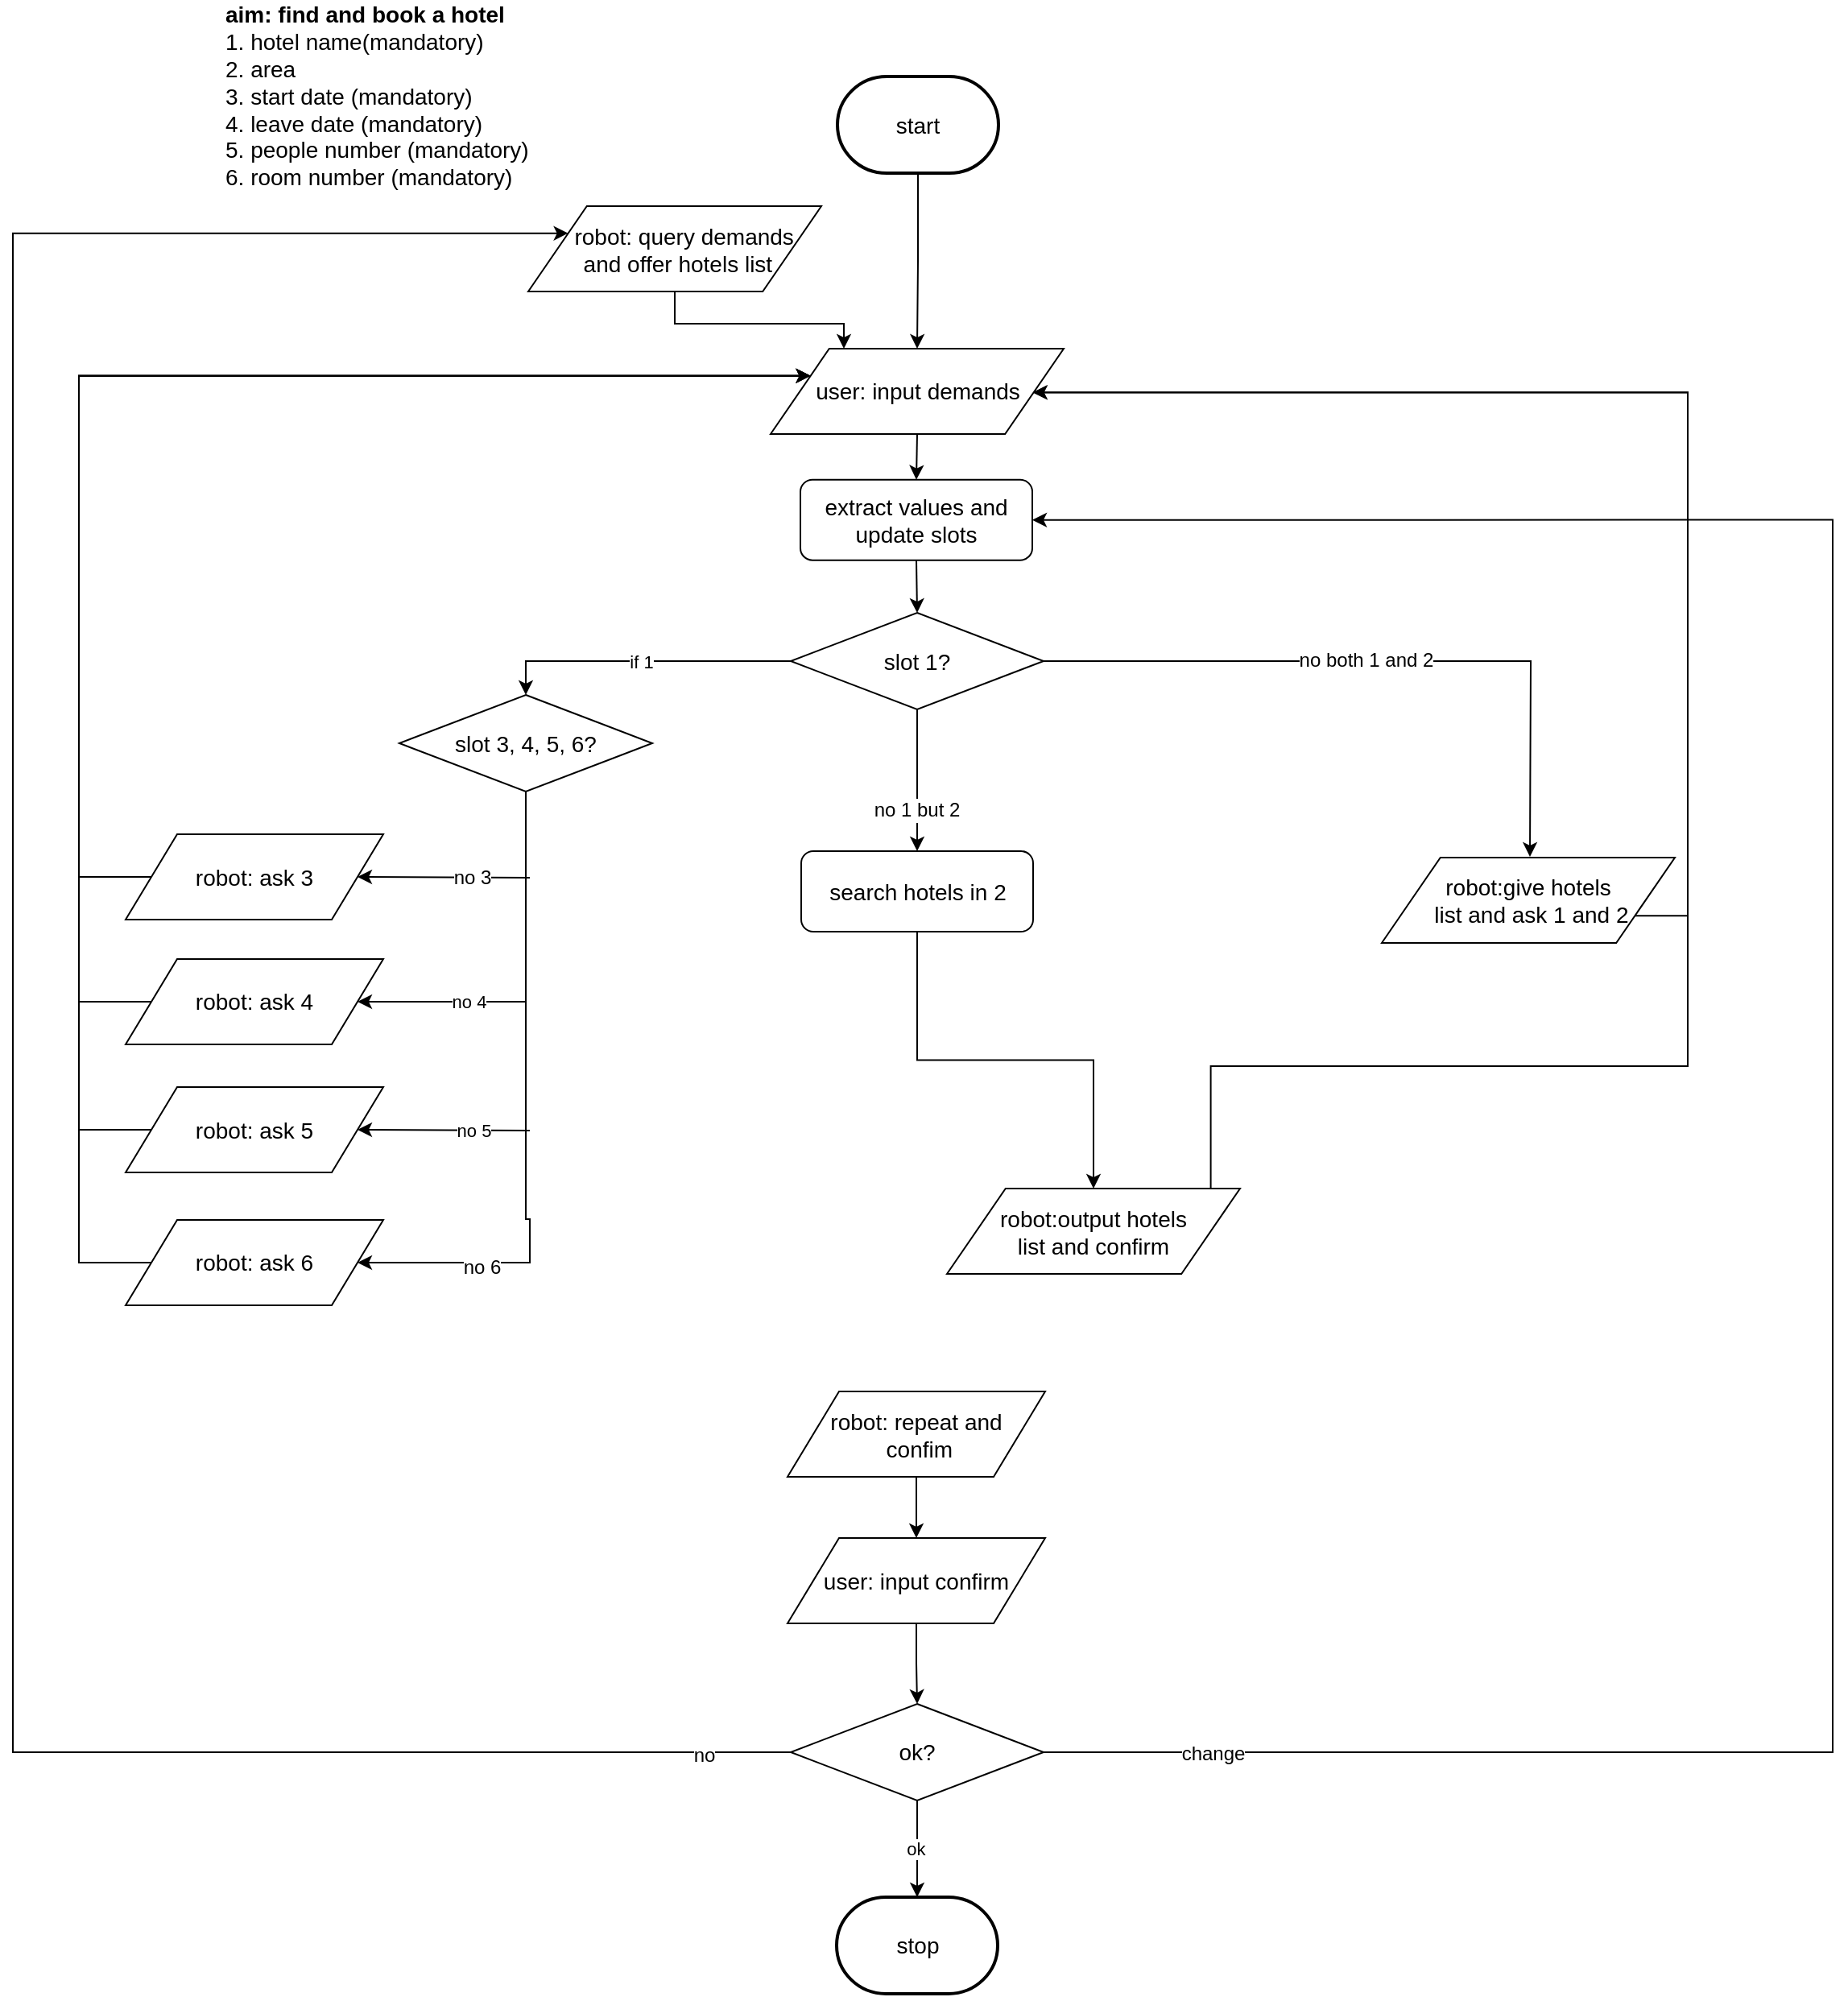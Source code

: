<mxfile version="12.0.0" type="github" pages="1"><diagram id="LGbj_nc2hdgQ7Wxbu6nX" name="Page-1"><mxGraphModel dx="1699" dy="1145" grid="1" gridSize="10" guides="1" tooltips="1" connect="1" arrows="1" fold="1" page="1" pageScale="1" pageWidth="1169" pageHeight="827" math="0" shadow="0"><root><mxCell id="0"/><mxCell id="1" parent="0"/><mxCell id="eVSHGfPKCPN9U0Eyg4gg-1" style="edgeStyle=orthogonalEdgeStyle;rounded=0;orthogonalLoop=1;jettySize=auto;html=1;exitX=0.5;exitY=1;exitDx=0;exitDy=0;exitPerimeter=0;" parent="1" source="oDHh0Tye45tHc2-Hxg_j-2" target="oDHh0Tye45tHc2-Hxg_j-4" edge="1"><mxGeometry relative="1" as="geometry"><mxPoint x="533" y="25" as="sourcePoint"/><mxPoint x="533" y="58" as="targetPoint"/></mxGeometry></mxCell><mxCell id="eVSHGfPKCPN9U0Eyg4gg-6" value="&lt;font style=&quot;font-size: 14px&quot;&gt;&lt;b&gt;aim: find and book a hotel&lt;/b&gt;&lt;br&gt;1. hotel name(mandatory)&lt;br&gt;2. area&lt;br&gt;3. start date (mandatory)&lt;br&gt;4. leave date (mandatory)&lt;br&gt;5. people number (mandatory)&lt;br&gt;6. room number (mandatory)&lt;br&gt;&lt;br&gt;&lt;/font&gt;" style="text;html=1;strokeColor=none;fillColor=none;align=left;verticalAlign=middle;whiteSpace=wrap;rounded=0;" parent="1" vertex="1"><mxGeometry x="100" y="-57" width="220" height="113" as="geometry"/></mxCell><mxCell id="eVSHGfPKCPN9U0Eyg4gg-11" style="edgeStyle=orthogonalEdgeStyle;rounded=0;orthogonalLoop=1;jettySize=auto;html=1;exitX=0.5;exitY=1;exitDx=0;exitDy=0;entryX=0.5;entryY=0;entryDx=0;entryDy=0;" parent="1" source="eVSHGfPKCPN9U0Eyg4gg-7" target="eVSHGfPKCPN9U0Eyg4gg-10" edge="1"><mxGeometry relative="1" as="geometry"/></mxCell><mxCell id="eVSHGfPKCPN9U0Eyg4gg-14" value="no 1 but 2" style="text;html=1;resizable=0;points=[];align=center;verticalAlign=middle;labelBackgroundColor=#ffffff;" parent="eVSHGfPKCPN9U0Eyg4gg-11" vertex="1" connectable="0"><mxGeometry x="0.425" y="-1" relative="1" as="geometry"><mxPoint as="offset"/></mxGeometry></mxCell><mxCell id="eVSHGfPKCPN9U0Eyg4gg-12" style="edgeStyle=orthogonalEdgeStyle;rounded=0;orthogonalLoop=1;jettySize=auto;html=1;exitX=1;exitY=0.5;exitDx=0;exitDy=0;" parent="1" source="eVSHGfPKCPN9U0Eyg4gg-7" edge="1"><mxGeometry relative="1" as="geometry"><mxPoint x="912" y="464" as="targetPoint"/></mxGeometry></mxCell><mxCell id="eVSHGfPKCPN9U0Eyg4gg-15" value="no both 1 and 2" style="text;html=1;resizable=0;points=[];align=center;verticalAlign=middle;labelBackgroundColor=#ffffff;" parent="eVSHGfPKCPN9U0Eyg4gg-12" vertex="1" connectable="0"><mxGeometry x="-0.07" y="5" relative="1" as="geometry"><mxPoint x="3" y="4.5" as="offset"/></mxGeometry></mxCell><mxCell id="KRLhsVAyyNU1y-hWCLac-1" style="edgeStyle=orthogonalEdgeStyle;rounded=0;orthogonalLoop=1;jettySize=auto;html=1;exitX=0.5;exitY=1;exitDx=0;exitDy=0;entryX=1;entryY=0.5;entryDx=0;entryDy=0;" edge="1" parent="1" source="KRLhsVAyyNU1y-hWCLac-10" target="oDHh0Tye45tHc2-Hxg_j-9"><mxGeometry relative="1" as="geometry"><mxPoint x="250" y="400.0" as="targetPoint"/><Array as="points"><mxPoint x="288" y="477"/><mxPoint x="291" y="477"/></Array></mxGeometry></mxCell><mxCell id="KRLhsVAyyNU1y-hWCLac-7" value="no 3" style="text;html=1;resizable=0;points=[];align=center;verticalAlign=middle;labelBackgroundColor=#ffffff;" vertex="1" connectable="0" parent="KRLhsVAyyNU1y-hWCLac-1"><mxGeometry x="-0.004" y="-2" relative="1" as="geometry"><mxPoint x="-11.5" y="1.5" as="offset"/></mxGeometry></mxCell><mxCell id="KRLhsVAyyNU1y-hWCLac-8" style="edgeStyle=orthogonalEdgeStyle;rounded=0;orthogonalLoop=1;jettySize=auto;html=1;exitX=0.5;exitY=1;exitDx=0;exitDy=0;entryX=1;entryY=0.5;entryDx=0;entryDy=0;" edge="1" parent="1" source="KRLhsVAyyNU1y-hWCLac-10" target="oDHh0Tye45tHc2-Hxg_j-15"><mxGeometry relative="1" as="geometry"><Array as="points"><mxPoint x="291" y="689"/></Array></mxGeometry></mxCell><mxCell id="KRLhsVAyyNU1y-hWCLac-9" value="no 6" style="text;html=1;resizable=0;points=[];align=center;verticalAlign=middle;labelBackgroundColor=#ffffff;" vertex="1" connectable="0" parent="KRLhsVAyyNU1y-hWCLac-8"><mxGeometry x="0.453" y="2" relative="1" as="geometry"><mxPoint x="-32.5" y="6" as="offset"/></mxGeometry></mxCell><mxCell id="KRLhsVAyyNU1y-hWCLac-11" value="if 1" style="edgeStyle=orthogonalEdgeStyle;rounded=0;orthogonalLoop=1;jettySize=auto;html=1;exitX=0;exitY=0.5;exitDx=0;exitDy=0;entryX=0.5;entryY=0;entryDx=0;entryDy=0;" edge="1" parent="1" source="eVSHGfPKCPN9U0Eyg4gg-7" target="KRLhsVAyyNU1y-hWCLac-10"><mxGeometry relative="1" as="geometry"/></mxCell><mxCell id="eVSHGfPKCPN9U0Eyg4gg-7" value="&lt;font style=&quot;font-size: 14px&quot;&gt;slot 1?&lt;br&gt;&lt;/font&gt;" style="rhombus;whiteSpace=wrap;html=1;" parent="1" vertex="1"><mxGeometry x="453" y="312.5" width="157" height="60" as="geometry"/></mxCell><mxCell id="eVSHGfPKCPN9U0Eyg4gg-13" style="edgeStyle=orthogonalEdgeStyle;rounded=0;orthogonalLoop=1;jettySize=auto;html=1;exitX=1;exitY=0.75;exitDx=0;exitDy=0;entryX=0.894;entryY=0.512;entryDx=0;entryDy=0;entryPerimeter=0;" parent="1" source="oDHh0Tye45tHc2-Hxg_j-6" edge="1" target="oDHh0Tye45tHc2-Hxg_j-4"><mxGeometry relative="1" as="geometry"><Array as="points"><mxPoint x="1010" y="501"/><mxPoint x="1010" y="176"/></Array><mxPoint x="980" y="422" as="sourcePoint"/><mxPoint x="600" y="176" as="targetPoint"/></mxGeometry></mxCell><mxCell id="eVSHGfPKCPN9U0Eyg4gg-17" style="edgeStyle=orthogonalEdgeStyle;rounded=0;orthogonalLoop=1;jettySize=auto;html=1;exitX=0.5;exitY=1;exitDx=0;exitDy=0;entryX=0.5;entryY=0;entryDx=0;entryDy=0;" parent="1" source="eVSHGfPKCPN9U0Eyg4gg-10" target="oDHh0Tye45tHc2-Hxg_j-8" edge="1"><mxGeometry relative="1" as="geometry"><mxPoint x="652" y="570" as="targetPoint"/></mxGeometry></mxCell><mxCell id="eVSHGfPKCPN9U0Eyg4gg-10" value="&lt;span style=&quot;font-size: 14px&quot;&gt;search hotels in 2&lt;/span&gt;" style="rounded=1;whiteSpace=wrap;html=1;" parent="1" vertex="1"><mxGeometry x="459.5" y="460.5" width="144" height="50" as="geometry"/></mxCell><mxCell id="eVSHGfPKCPN9U0Eyg4gg-18" style="edgeStyle=orthogonalEdgeStyle;rounded=0;orthogonalLoop=1;jettySize=auto;html=1;exitX=1;exitY=0.5;exitDx=0;exitDy=0;entryX=0.895;entryY=0.513;entryDx=0;entryDy=0;entryPerimeter=0;" parent="1" source="oDHh0Tye45tHc2-Hxg_j-8" target="oDHh0Tye45tHc2-Hxg_j-4" edge="1"><mxGeometry relative="1" as="geometry"><Array as="points"><mxPoint x="1010" y="594"/><mxPoint x="1010" y="176"/></Array><mxPoint x="724" y="595" as="sourcePoint"/><mxPoint x="610" y="175" as="targetPoint"/></mxGeometry></mxCell><mxCell id="eVSHGfPKCPN9U0Eyg4gg-35" value="no 4" style="edgeStyle=orthogonalEdgeStyle;rounded=0;orthogonalLoop=1;jettySize=auto;html=1;exitX=0.5;exitY=1;exitDx=0;exitDy=0;entryX=1;entryY=0.5;entryDx=0;entryDy=0;" parent="1" source="KRLhsVAyyNU1y-hWCLac-10" target="oDHh0Tye45tHc2-Hxg_j-11" edge="1"><mxGeometry x="0.153" y="-31" relative="1" as="geometry"><mxPoint x="192.143" y="552.286" as="targetPoint"/><mxPoint x="244.647" y="552.765" as="sourcePoint"/><Array as="points"><mxPoint x="289" y="554"/></Array><mxPoint x="-31" y="31" as="offset"/></mxGeometry></mxCell><mxCell id="eVSHGfPKCPN9U0Eyg4gg-30" style="edgeStyle=orthogonalEdgeStyle;rounded=0;orthogonalLoop=1;jettySize=auto;html=1;exitX=0;exitY=0.5;exitDx=0;exitDy=0;entryX=0;entryY=0.25;entryDx=0;entryDy=0;" parent="1" source="oDHh0Tye45tHc2-Hxg_j-14" target="oDHh0Tye45tHc2-Hxg_j-4" edge="1"><mxGeometry relative="1" as="geometry"><Array as="points"><mxPoint x="11" y="634"/><mxPoint x="11" y="165"/></Array><mxPoint x="48.143" y="682.286" as="sourcePoint"/><mxPoint x="460" y="243" as="targetPoint"/></mxGeometry></mxCell><mxCell id="eVSHGfPKCPN9U0Eyg4gg-40" value="no 5" style="edgeStyle=orthogonalEdgeStyle;rounded=0;orthogonalLoop=1;jettySize=auto;html=1;exitX=0.5;exitY=1;exitDx=0;exitDy=0;entryX=1;entryY=0.5;entryDx=0;entryDy=0;" parent="1" source="KRLhsVAyyNU1y-hWCLac-10" target="oDHh0Tye45tHc2-Hxg_j-14" edge="1"><mxGeometry x="0.355" y="-31" relative="1" as="geometry"><mxPoint x="192.143" y="692.286" as="targetPoint"/><mxPoint x="244.647" y="692.765" as="sourcePoint"/><Array as="points"><mxPoint x="289" y="634"/><mxPoint x="291" y="634"/></Array><mxPoint x="-31" y="31" as="offset"/></mxGeometry></mxCell><mxCell id="eVSHGfPKCPN9U0Eyg4gg-45" style="edgeStyle=orthogonalEdgeStyle;rounded=0;orthogonalLoop=1;jettySize=auto;html=1;exitX=0;exitY=0.5;exitDx=0;exitDy=0;entryX=0;entryY=0.25;entryDx=0;entryDy=0;" parent="1" source="oDHh0Tye45tHc2-Hxg_j-15" target="oDHh0Tye45tHc2-Hxg_j-4" edge="1"><mxGeometry relative="1" as="geometry"><Array as="points"><mxPoint x="11" y="716"/><mxPoint x="11" y="165"/></Array><mxPoint x="48.143" y="822.286" as="sourcePoint"/><mxPoint x="460" y="243" as="targetPoint"/></mxGeometry></mxCell><mxCell id="eVSHGfPKCPN9U0Eyg4gg-53" value="ok&amp;nbsp;" style="edgeStyle=orthogonalEdgeStyle;rounded=0;orthogonalLoop=1;jettySize=auto;html=1;exitX=0.5;exitY=1;exitDx=0;exitDy=0;" parent="1" source="eVSHGfPKCPN9U0Eyg4gg-48" target="oDHh0Tye45tHc2-Hxg_j-20" edge="1"><mxGeometry relative="1" as="geometry"><Array as="points"/><mxPoint x="530.429" y="1100.0" as="targetPoint"/></mxGeometry></mxCell><mxCell id="eVSHGfPKCPN9U0Eyg4gg-56" style="edgeStyle=orthogonalEdgeStyle;rounded=0;orthogonalLoop=1;jettySize=auto;html=1;exitX=1;exitY=0.5;exitDx=0;exitDy=0;entryX=1;entryY=0.5;entryDx=0;entryDy=0;" parent="1" source="eVSHGfPKCPN9U0Eyg4gg-48" target="VJbETRnfPvkYuMA4DDel-1" edge="1"><mxGeometry relative="1" as="geometry"><Array as="points"><mxPoint x="1100" y="1020"/><mxPoint x="1100" y="255"/></Array></mxGeometry></mxCell><mxCell id="eVSHGfPKCPN9U0Eyg4gg-57" value="change" style="text;html=1;resizable=0;points=[];align=center;verticalAlign=middle;labelBackgroundColor=#ffffff;" parent="eVSHGfPKCPN9U0Eyg4gg-56" vertex="1" connectable="0"><mxGeometry x="-0.88" y="-1" relative="1" as="geometry"><mxPoint as="offset"/></mxGeometry></mxCell><mxCell id="oDHh0Tye45tHc2-Hxg_j-22" style="edgeStyle=orthogonalEdgeStyle;rounded=0;orthogonalLoop=1;jettySize=auto;html=1;exitX=0;exitY=0.5;exitDx=0;exitDy=0;entryX=0;entryY=0.25;entryDx=0;entryDy=0;" parent="1" source="eVSHGfPKCPN9U0Eyg4gg-48" target="oDHh0Tye45tHc2-Hxg_j-1" edge="1"><mxGeometry relative="1" as="geometry"><Array as="points"><mxPoint x="-30" y="1020"/><mxPoint x="-30" y="77"/></Array></mxGeometry></mxCell><mxCell id="oDHh0Tye45tHc2-Hxg_j-23" value="no" style="text;html=1;resizable=0;points=[];align=center;verticalAlign=middle;labelBackgroundColor=#ffffff;" parent="oDHh0Tye45tHc2-Hxg_j-22" vertex="1" connectable="0"><mxGeometry x="-0.939" y="2" relative="1" as="geometry"><mxPoint as="offset"/></mxGeometry></mxCell><mxCell id="eVSHGfPKCPN9U0Eyg4gg-48" value="&lt;font style=&quot;font-size: 14px&quot;&gt;ok?&lt;br&gt;&lt;/font&gt;" style="rhombus;whiteSpace=wrap;html=1;" parent="1" vertex="1"><mxGeometry x="453" y="990" width="157" height="60" as="geometry"/></mxCell><mxCell id="VJbETRnfPvkYuMA4DDel-7" style="edgeStyle=orthogonalEdgeStyle;rounded=0;orthogonalLoop=1;jettySize=auto;html=1;exitX=0.5;exitY=1;exitDx=0;exitDy=0;entryX=0.25;entryY=0;entryDx=0;entryDy=0;" parent="1" source="oDHh0Tye45tHc2-Hxg_j-1" target="oDHh0Tye45tHc2-Hxg_j-4" edge="1"><mxGeometry relative="1" as="geometry"/></mxCell><mxCell id="oDHh0Tye45tHc2-Hxg_j-1" value="&lt;font style=&quot;font-size: 14px&quot;&gt;&amp;nbsp; &amp;nbsp;robot:&amp;nbsp;&lt;/font&gt;&lt;span style=&quot;font-size: 14px&quot;&gt;query demands&lt;br&gt;&amp;nbsp;and offer hotels list&lt;/span&gt;" style="shape=parallelogram;perimeter=parallelogramPerimeter;whiteSpace=wrap;html=1;" parent="1" vertex="1"><mxGeometry x="290" y="60" width="182" height="53" as="geometry"/></mxCell><mxCell id="oDHh0Tye45tHc2-Hxg_j-2" value="&lt;span style=&quot;font-size: 14px&quot;&gt;start&lt;/span&gt;" style="strokeWidth=2;html=1;shape=mxgraph.flowchart.terminator;whiteSpace=wrap;" parent="1" vertex="1"><mxGeometry x="482" y="-20.481" width="100" height="60" as="geometry"/></mxCell><mxCell id="VJbETRnfPvkYuMA4DDel-5" style="edgeStyle=orthogonalEdgeStyle;rounded=0;orthogonalLoop=1;jettySize=auto;html=1;exitX=0.5;exitY=1;exitDx=0;exitDy=0;entryX=0.5;entryY=0;entryDx=0;entryDy=0;" parent="1" source="oDHh0Tye45tHc2-Hxg_j-4" target="VJbETRnfPvkYuMA4DDel-1" edge="1"><mxGeometry relative="1" as="geometry"/></mxCell><mxCell id="oDHh0Tye45tHc2-Hxg_j-4" value="&lt;span style=&quot;font-size: 14px&quot;&gt;user: input demands&lt;/span&gt;" style="shape=parallelogram;perimeter=parallelogramPerimeter;whiteSpace=wrap;html=1;" parent="1" vertex="1"><mxGeometry x="440.5" y="148.5" width="182" height="53" as="geometry"/></mxCell><mxCell id="oDHh0Tye45tHc2-Hxg_j-6" value="&lt;span style=&quot;font-size: 14px&quot;&gt;robot:give hotels&lt;br&gt;&amp;nbsp;list and ask 1 and 2&lt;/span&gt;" style="shape=parallelogram;perimeter=parallelogramPerimeter;whiteSpace=wrap;html=1;" parent="1" vertex="1"><mxGeometry x="820" y="464.5" width="182" height="53" as="geometry"/></mxCell><mxCell id="oDHh0Tye45tHc2-Hxg_j-8" value="&lt;span style=&quot;font-size: 14px&quot;&gt;robot:output hotels &lt;br&gt;list and confirm&lt;/span&gt;" style="shape=parallelogram;perimeter=parallelogramPerimeter;whiteSpace=wrap;html=1;" parent="1" vertex="1"><mxGeometry x="550" y="670" width="182" height="53" as="geometry"/></mxCell><mxCell id="oDHh0Tye45tHc2-Hxg_j-10" style="edgeStyle=orthogonalEdgeStyle;rounded=0;orthogonalLoop=1;jettySize=auto;html=1;exitX=0;exitY=0.5;exitDx=0;exitDy=0;entryX=0;entryY=0.25;entryDx=0;entryDy=0;" parent="1" source="oDHh0Tye45tHc2-Hxg_j-9" target="oDHh0Tye45tHc2-Hxg_j-4" edge="1"><mxGeometry relative="1" as="geometry"><Array as="points"><mxPoint x="11" y="476"/><mxPoint x="11" y="165"/></Array></mxGeometry></mxCell><mxCell id="oDHh0Tye45tHc2-Hxg_j-9" value="&lt;span style=&quot;font-size: 14px&quot;&gt;robot: ask 3&lt;/span&gt;" style="shape=parallelogram;perimeter=parallelogramPerimeter;whiteSpace=wrap;html=1;" parent="1" vertex="1"><mxGeometry x="40" y="450" width="160" height="53" as="geometry"/></mxCell><mxCell id="oDHh0Tye45tHc2-Hxg_j-24" style="edgeStyle=orthogonalEdgeStyle;rounded=0;orthogonalLoop=1;jettySize=auto;html=1;exitX=0;exitY=0.5;exitDx=0;exitDy=0;entryX=0;entryY=0.25;entryDx=0;entryDy=0;" parent="1" source="oDHh0Tye45tHc2-Hxg_j-11" target="oDHh0Tye45tHc2-Hxg_j-4" edge="1"><mxGeometry relative="1" as="geometry"><Array as="points"><mxPoint x="11" y="554"/><mxPoint x="11" y="165"/></Array></mxGeometry></mxCell><mxCell id="oDHh0Tye45tHc2-Hxg_j-11" value="&lt;span style=&quot;font-size: 14px&quot;&gt;robot: ask 4&lt;/span&gt;" style="shape=parallelogram;perimeter=parallelogramPerimeter;whiteSpace=wrap;html=1;" parent="1" vertex="1"><mxGeometry x="40" y="527.5" width="160" height="53" as="geometry"/></mxCell><mxCell id="oDHh0Tye45tHc2-Hxg_j-14" value="&lt;span style=&quot;font-size: 14px&quot;&gt;robot: ask 5&lt;/span&gt;" style="shape=parallelogram;perimeter=parallelogramPerimeter;whiteSpace=wrap;html=1;" parent="1" vertex="1"><mxGeometry x="40" y="607" width="160" height="53" as="geometry"/></mxCell><mxCell id="oDHh0Tye45tHc2-Hxg_j-15" value="&lt;span style=&quot;font-size: 14px&quot;&gt;robot: ask 6&lt;/span&gt;" style="shape=parallelogram;perimeter=parallelogramPerimeter;whiteSpace=wrap;html=1;" parent="1" vertex="1"><mxGeometry x="40" y="689.5" width="160" height="53" as="geometry"/></mxCell><mxCell id="oDHh0Tye45tHc2-Hxg_j-18" value="" style="edgeStyle=orthogonalEdgeStyle;rounded=0;orthogonalLoop=1;jettySize=auto;html=1;" parent="1" source="oDHh0Tye45tHc2-Hxg_j-16" target="oDHh0Tye45tHc2-Hxg_j-17" edge="1"><mxGeometry relative="1" as="geometry"/></mxCell><mxCell id="oDHh0Tye45tHc2-Hxg_j-16" value="&lt;span style=&quot;font-size: 14px&quot;&gt;robot: repeat and&lt;br&gt;&amp;nbsp;confim&lt;/span&gt;" style="shape=parallelogram;perimeter=parallelogramPerimeter;whiteSpace=wrap;html=1;" parent="1" vertex="1"><mxGeometry x="451" y="796" width="160" height="53" as="geometry"/></mxCell><mxCell id="oDHh0Tye45tHc2-Hxg_j-19" value="" style="edgeStyle=orthogonalEdgeStyle;rounded=0;orthogonalLoop=1;jettySize=auto;html=1;" parent="1" source="oDHh0Tye45tHc2-Hxg_j-17" target="eVSHGfPKCPN9U0Eyg4gg-48" edge="1"><mxGeometry relative="1" as="geometry"/></mxCell><mxCell id="oDHh0Tye45tHc2-Hxg_j-17" value="&lt;span style=&quot;font-size: 14px&quot;&gt;user: input confirm&lt;/span&gt;" style="shape=parallelogram;perimeter=parallelogramPerimeter;whiteSpace=wrap;html=1;" parent="1" vertex="1"><mxGeometry x="451" y="887" width="160" height="53" as="geometry"/></mxCell><mxCell id="oDHh0Tye45tHc2-Hxg_j-20" value="&lt;font style=&quot;font-size: 14px&quot;&gt;stop&lt;/font&gt;" style="strokeWidth=2;html=1;shape=mxgraph.flowchart.terminator;whiteSpace=wrap;" parent="1" vertex="1"><mxGeometry x="481.5" y="1110" width="100" height="60" as="geometry"/></mxCell><mxCell id="VJbETRnfPvkYuMA4DDel-6" style="edgeStyle=orthogonalEdgeStyle;rounded=0;orthogonalLoop=1;jettySize=auto;html=1;exitX=0.5;exitY=1;exitDx=0;exitDy=0;entryX=0.5;entryY=0;entryDx=0;entryDy=0;" parent="1" source="VJbETRnfPvkYuMA4DDel-1" target="eVSHGfPKCPN9U0Eyg4gg-7" edge="1"><mxGeometry relative="1" as="geometry"/></mxCell><mxCell id="VJbETRnfPvkYuMA4DDel-1" value="&lt;font style=&quot;font-size: 14px&quot;&gt;extract values and update slots&lt;/font&gt;" style="rounded=1;whiteSpace=wrap;html=1;" parent="1" vertex="1"><mxGeometry x="459" y="229.843" width="144" height="50" as="geometry"/></mxCell><mxCell id="KRLhsVAyyNU1y-hWCLac-10" value="&lt;font style=&quot;font-size: 14px&quot;&gt;slot 3, 4, 5, 6?&lt;br&gt;&lt;/font&gt;" style="rhombus;whiteSpace=wrap;html=1;" vertex="1" parent="1"><mxGeometry x="210" y="363.5" width="157" height="60" as="geometry"/></mxCell></root></mxGraphModel></diagram></mxfile>